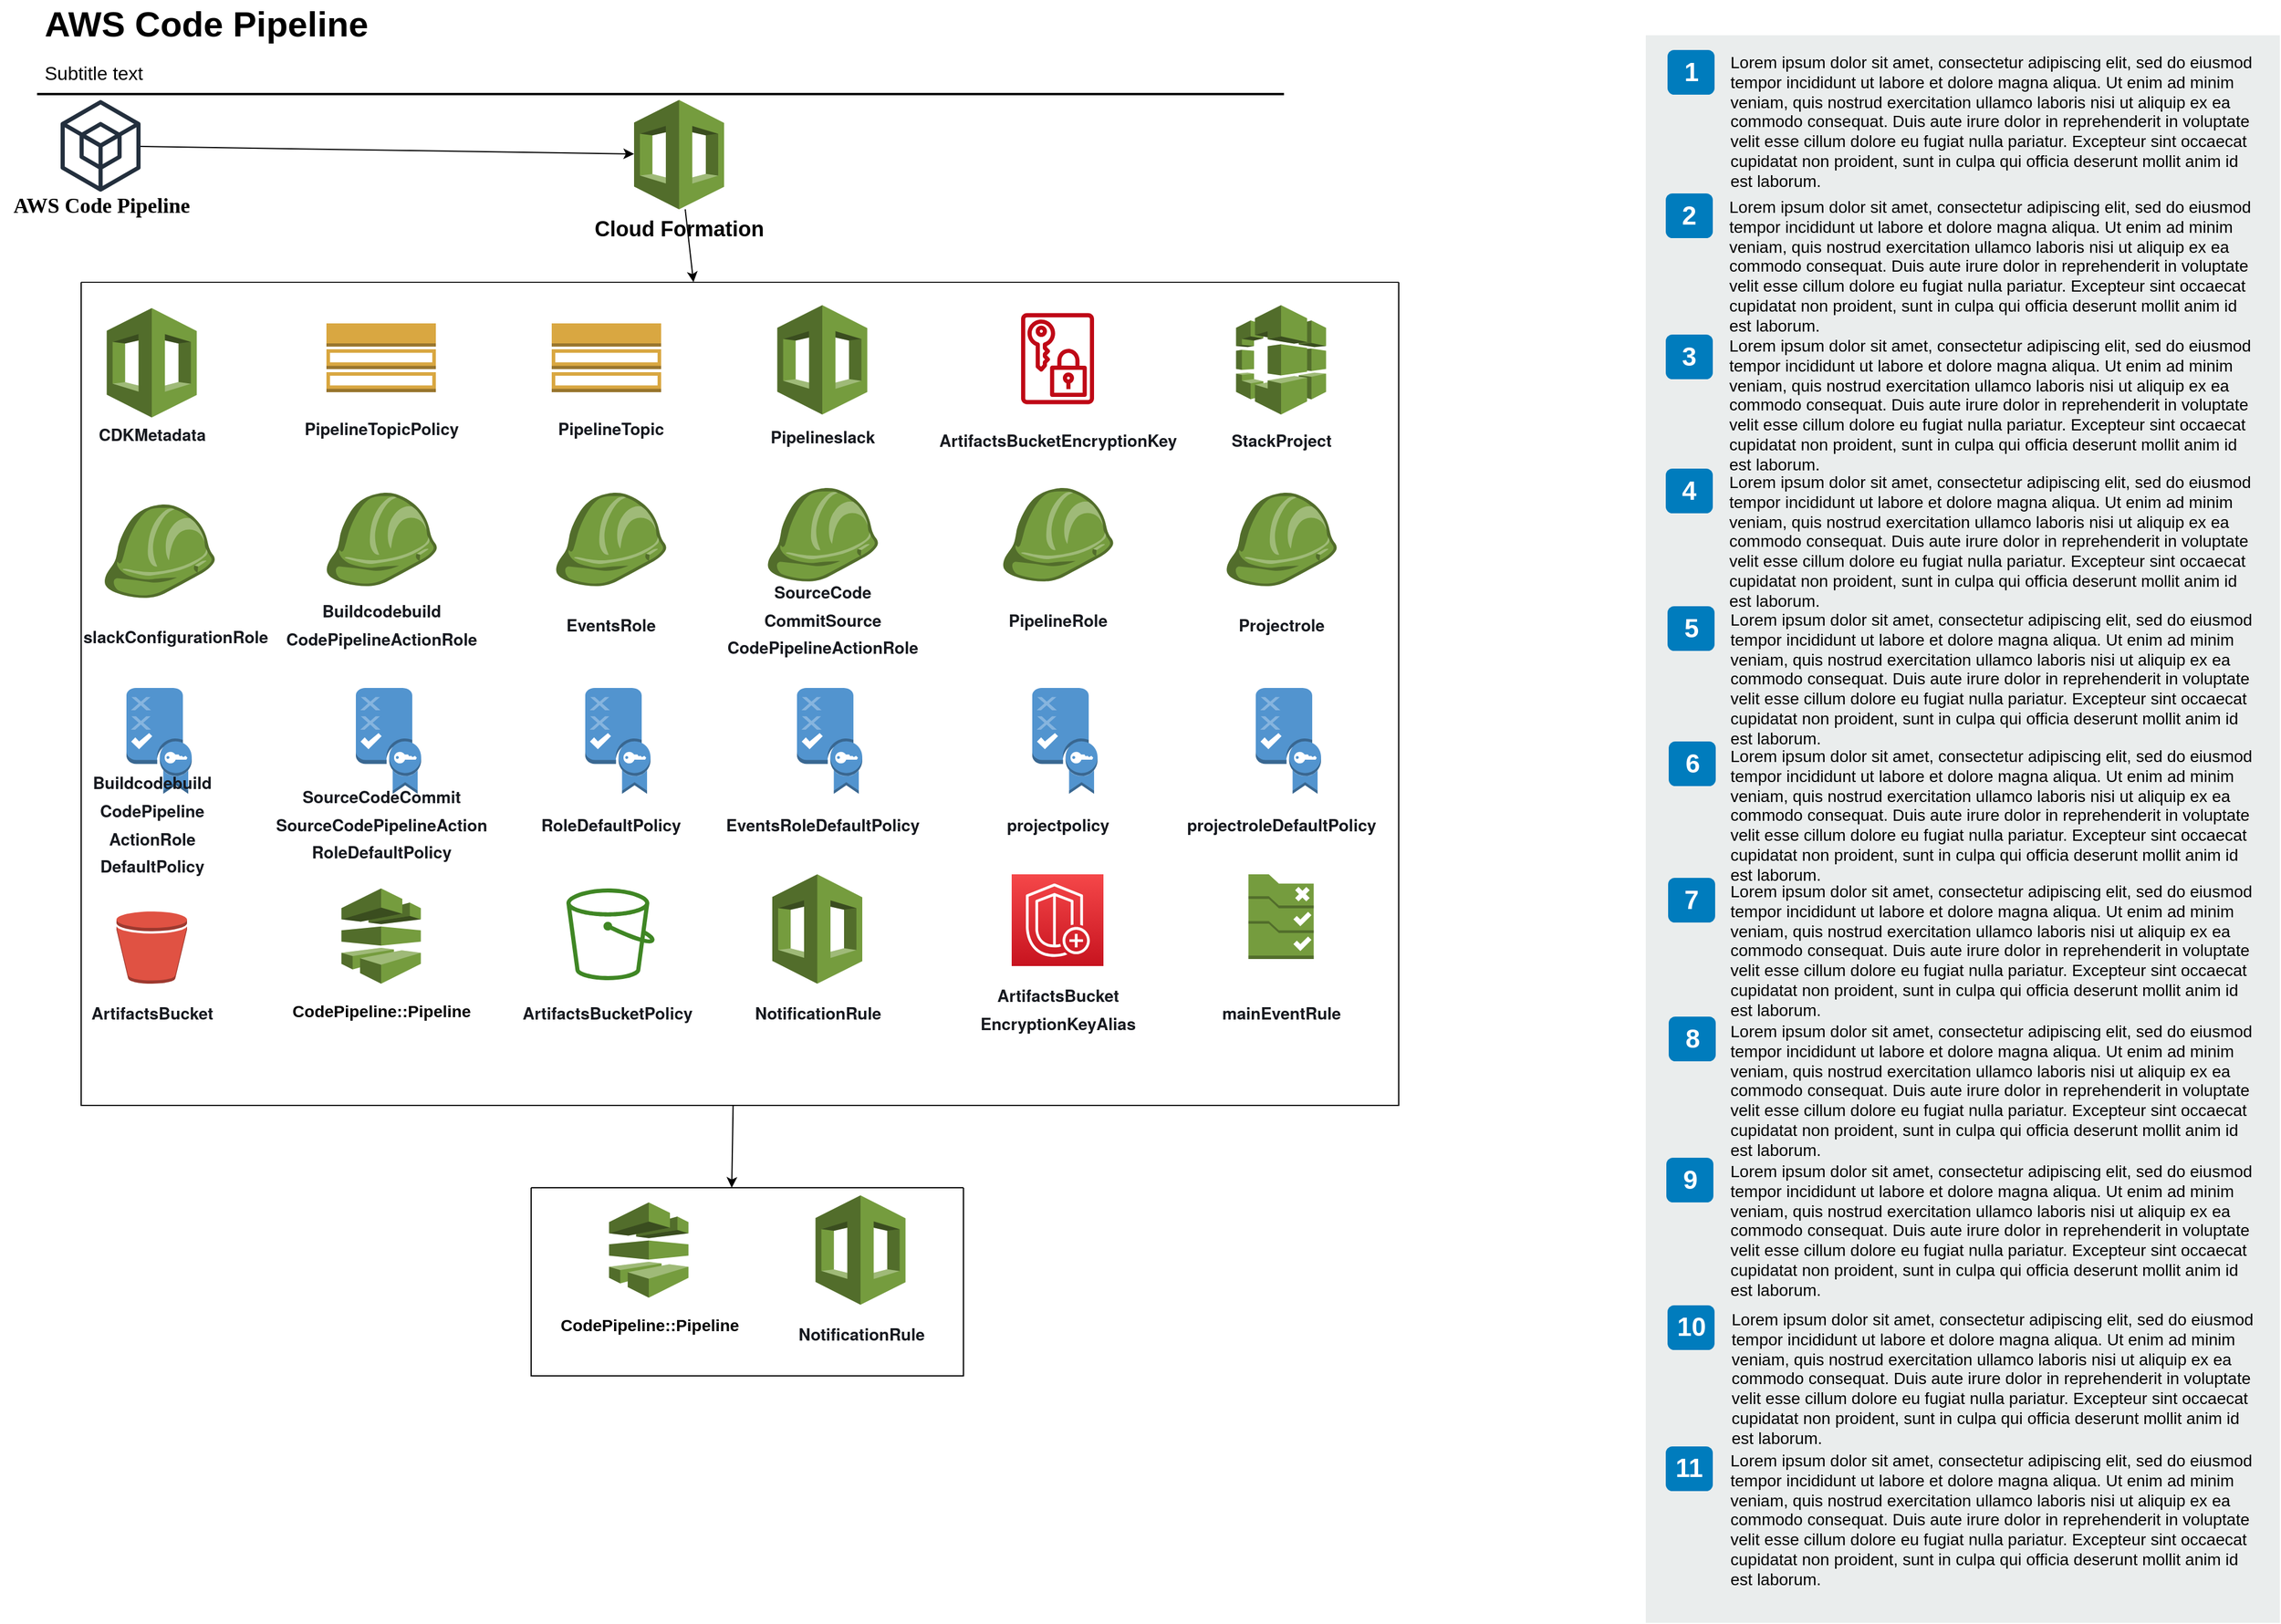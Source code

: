 <mxfile version="16.5.6" type="github">
  <diagram id="Ht1M8jgEwFfnCIfOTk4-" name="Page-1">
    <mxGraphModel dx="4060" dy="2014" grid="1" gridSize="10" guides="1" tooltips="1" connect="1" arrows="1" fold="1" page="1" pageScale="1" pageWidth="1169" pageHeight="827" math="0" shadow="0">
      <root>
        <mxCell id="0" />
        <mxCell id="1" parent="0" />
        <mxCell id="-QjtrjUzRDEMRZ5MF8oH-47" value="AWS Code Pipeline" style="text;html=1;resizable=0;points=[];autosize=1;align=left;verticalAlign=top;spacingTop=-4;fontSize=30;fontStyle=1" parent="1" vertex="1">
          <mxGeometry x="56.5" y="10" width="290" height="40" as="geometry" />
        </mxCell>
        <mxCell id="-QjtrjUzRDEMRZ5MF8oH-48" value="Subtitle text&lt;br style=&quot;font-size: 16px&quot;&gt;" style="text;html=1;resizable=0;points=[];autosize=1;align=left;verticalAlign=top;spacingTop=-4;fontSize=16" parent="1" vertex="1">
          <mxGeometry x="56.5" y="60" width="100" height="20" as="geometry" />
        </mxCell>
        <mxCell id="SCVMTBWpLvtzJIhz15lM-1" value="" style="line;strokeWidth=2;html=1;fontSize=14;" parent="1" vertex="1">
          <mxGeometry x="52.5" y="85" width="1060" height="10" as="geometry" />
        </mxCell>
        <mxCell id="k1J5Uft5zTIaOylSxwT3-1" value="" style="rounded=0;whiteSpace=wrap;html=1;fillColor=#EAEDED;fontSize=22;fontColor=#FFFFFF;strokeColor=none;labelBackgroundColor=none;" parent="1" vertex="1">
          <mxGeometry x="1420" y="40" width="539" height="1350" as="geometry" />
        </mxCell>
        <mxCell id="k1J5Uft5zTIaOylSxwT3-2" value="1" style="rounded=1;whiteSpace=wrap;html=1;fillColor=#007CBD;strokeColor=none;fontColor=#FFFFFF;fontStyle=1;fontSize=22;labelBackgroundColor=none;" parent="1" vertex="1">
          <mxGeometry x="1438.5" y="52.5" width="40" height="38" as="geometry" />
        </mxCell>
        <mxCell id="k1J5Uft5zTIaOylSxwT3-3" value="2" style="rounded=1;whiteSpace=wrap;html=1;fillColor=#007CBD;strokeColor=none;fontColor=#FFFFFF;fontStyle=1;fontSize=22;labelBackgroundColor=none;" parent="1" vertex="1">
          <mxGeometry x="1437" y="174.5" width="40" height="38" as="geometry" />
        </mxCell>
        <mxCell id="k1J5Uft5zTIaOylSxwT3-4" value="3" style="rounded=1;whiteSpace=wrap;html=1;fillColor=#007CBD;strokeColor=none;fontColor=#FFFFFF;fontStyle=1;fontSize=22;labelBackgroundColor=none;" parent="1" vertex="1">
          <mxGeometry x="1437" y="294.5" width="40" height="38" as="geometry" />
        </mxCell>
        <mxCell id="k1J5Uft5zTIaOylSxwT3-5" value="4" style="rounded=1;whiteSpace=wrap;html=1;fillColor=#007CBD;strokeColor=none;fontColor=#FFFFFF;fontStyle=1;fontSize=22;labelBackgroundColor=none;" parent="1" vertex="1">
          <mxGeometry x="1437" y="408.5" width="40" height="38" as="geometry" />
        </mxCell>
        <mxCell id="k1J5Uft5zTIaOylSxwT3-6" value="5" style="rounded=1;whiteSpace=wrap;html=1;fillColor=#007CBD;strokeColor=none;fontColor=#FFFFFF;fontStyle=1;fontSize=22;labelBackgroundColor=none;" parent="1" vertex="1">
          <mxGeometry x="1438.5" y="525.5" width="40" height="38" as="geometry" />
        </mxCell>
        <mxCell id="k1J5Uft5zTIaOylSxwT3-7" value="6" style="rounded=1;whiteSpace=wrap;html=1;fillColor=#007CBD;strokeColor=none;fontColor=#FFFFFF;fontStyle=1;fontSize=22;labelBackgroundColor=none;" parent="1" vertex="1">
          <mxGeometry x="1439.5" y="640.5" width="40" height="38" as="geometry" />
        </mxCell>
        <mxCell id="k1J5Uft5zTIaOylSxwT3-8" value="7" style="rounded=1;whiteSpace=wrap;html=1;fillColor=#007CBD;strokeColor=none;fontColor=#FFFFFF;fontStyle=1;fontSize=22;labelBackgroundColor=none;" parent="1" vertex="1">
          <mxGeometry x="1439" y="756.5" width="40" height="38" as="geometry" />
        </mxCell>
        <mxCell id="k1J5Uft5zTIaOylSxwT3-9" value="8" style="rounded=1;whiteSpace=wrap;html=1;fillColor=#007CBD;strokeColor=none;fontColor=#FFFFFF;fontStyle=1;fontSize=22;labelBackgroundColor=none;" parent="1" vertex="1">
          <mxGeometry x="1439.5" y="874.5" width="40" height="38" as="geometry" />
        </mxCell>
        <mxCell id="k1J5Uft5zTIaOylSxwT3-10" value="9" style="rounded=1;whiteSpace=wrap;html=1;fillColor=#007CBD;strokeColor=none;fontColor=#FFFFFF;fontStyle=1;fontSize=22;labelBackgroundColor=none;" parent="1" vertex="1">
          <mxGeometry x="1437.5" y="994.5" width="40" height="38" as="geometry" />
        </mxCell>
        <mxCell id="k1J5Uft5zTIaOylSxwT3-11" value="&lt;span&gt;Lorem ipsum dolor sit amet, consectetur adipiscing elit, sed do eiusmod tempor incididunt ut labore et dolore magna aliqua. Ut enim ad minim veniam, quis nostrud exercitation ullamco laboris nisi ut aliquip ex ea commodo consequat. Duis aute irure dolor in reprehenderit in voluptate velit esse cillum dolore eu fugiat nulla pariatur. Excepteur sint occaecat cupidatat non proident, sunt in culpa qui officia deserunt mollit anim id est laborum.&lt;/span&gt;&lt;br&gt;" style="text;html=1;align=left;verticalAlign=top;spacingTop=-4;fontSize=14;labelBackgroundColor=none;whiteSpace=wrap;" parent="1" vertex="1">
          <mxGeometry x="1490" y="52" width="449" height="118" as="geometry" />
        </mxCell>
        <mxCell id="k1J5Uft5zTIaOylSxwT3-12" value="&lt;span&gt;Lorem ipsum dolor sit amet, consectetur adipiscing elit, sed do eiusmod tempor incididunt ut labore et dolore magna aliqua. Ut enim ad minim veniam, quis nostrud exercitation ullamco laboris nisi ut aliquip ex ea commodo consequat. Duis aute irure dolor in reprehenderit in voluptate velit esse cillum dolore eu fugiat nulla pariatur. Excepteur sint occaecat cupidatat non proident, sunt in culpa qui officia deserunt mollit anim id est laborum.&lt;/span&gt;&lt;br&gt;" style="text;html=1;align=left;verticalAlign=top;spacingTop=-4;fontSize=14;labelBackgroundColor=none;whiteSpace=wrap;" parent="1" vertex="1">
          <mxGeometry x="1489" y="175" width="450" height="115" as="geometry" />
        </mxCell>
        <mxCell id="k1J5Uft5zTIaOylSxwT3-13" value="&lt;span&gt;Lorem ipsum dolor sit amet, consectetur adipiscing elit, sed do eiusmod tempor incididunt ut labore et dolore magna aliqua. Ut enim ad minim veniam, quis nostrud exercitation ullamco laboris nisi ut aliquip ex ea commodo consequat. Duis aute irure dolor in reprehenderit in voluptate velit esse cillum dolore eu fugiat nulla pariatur. Excepteur sint occaecat cupidatat non proident, sunt in culpa qui officia deserunt mollit anim id est laborum.&lt;/span&gt;&lt;br&gt;" style="text;html=1;align=left;verticalAlign=top;spacingTop=-4;fontSize=14;labelBackgroundColor=none;whiteSpace=wrap;" parent="1" vertex="1">
          <mxGeometry x="1489" y="293" width="450" height="117" as="geometry" />
        </mxCell>
        <mxCell id="k1J5Uft5zTIaOylSxwT3-14" value="&lt;span&gt;Lorem ipsum dolor sit amet, consectetur adipiscing elit, sed do eiusmod tempor incididunt ut labore et dolore magna aliqua. Ut enim ad minim veniam, quis nostrud exercitation ullamco laboris nisi ut aliquip ex ea commodo consequat. Duis aute irure dolor in reprehenderit in voluptate velit esse cillum dolore eu fugiat nulla pariatur. Excepteur sint occaecat cupidatat non proident, sunt in culpa qui officia deserunt mollit anim id est laborum.&lt;/span&gt;&lt;br&gt;" style="text;html=1;align=left;verticalAlign=top;spacingTop=-4;fontSize=14;labelBackgroundColor=none;whiteSpace=wrap;" parent="1" vertex="1">
          <mxGeometry x="1489" y="409" width="450" height="121" as="geometry" />
        </mxCell>
        <mxCell id="k1J5Uft5zTIaOylSxwT3-15" value="&lt;span&gt;Lorem ipsum dolor sit amet, consectetur adipiscing elit, sed do eiusmod tempor incididunt ut labore et dolore magna aliqua. Ut enim ad minim veniam, quis nostrud exercitation ullamco laboris nisi ut aliquip ex ea commodo consequat. Duis aute irure dolor in reprehenderit in voluptate velit esse cillum dolore eu fugiat nulla pariatur. Excepteur sint occaecat cupidatat non proident, sunt in culpa qui officia deserunt mollit anim id est laborum.&lt;/span&gt;&lt;br&gt;" style="text;html=1;align=left;verticalAlign=top;spacingTop=-4;fontSize=14;labelBackgroundColor=none;whiteSpace=wrap;" parent="1" vertex="1">
          <mxGeometry x="1490" y="526" width="449" height="114" as="geometry" />
        </mxCell>
        <mxCell id="k1J5Uft5zTIaOylSxwT3-16" value="&lt;span&gt;Lorem ipsum dolor sit amet, consectetur adipiscing elit, sed do eiusmod tempor incididunt ut labore et dolore magna aliqua. Ut enim ad minim veniam, quis nostrud exercitation ullamco laboris nisi ut aliquip ex ea commodo consequat. Duis aute irure dolor in reprehenderit in voluptate velit esse cillum dolore eu fugiat nulla pariatur. Excepteur sint occaecat cupidatat non proident, sunt in culpa qui officia deserunt mollit anim id est laborum.&lt;/span&gt;&lt;br&gt;" style="text;html=1;align=left;verticalAlign=top;spacingTop=-4;fontSize=14;labelBackgroundColor=none;whiteSpace=wrap;" parent="1" vertex="1">
          <mxGeometry x="1490" y="642" width="450" height="118" as="geometry" />
        </mxCell>
        <mxCell id="k1J5Uft5zTIaOylSxwT3-17" value="&lt;span&gt;Lorem ipsum dolor sit amet, consectetur adipiscing elit, sed do eiusmod tempor incididunt ut labore et dolore magna aliqua. Ut enim ad minim veniam, quis nostrud exercitation ullamco laboris nisi ut aliquip ex ea commodo consequat. Duis aute irure dolor in reprehenderit in voluptate velit esse cillum dolore eu fugiat nulla pariatur. Excepteur sint occaecat cupidatat non proident, sunt in culpa qui officia deserunt mollit anim id est laborum.&lt;/span&gt;&lt;br&gt;" style="text;html=1;align=left;verticalAlign=top;spacingTop=-4;fontSize=14;labelBackgroundColor=none;whiteSpace=wrap;" parent="1" vertex="1">
          <mxGeometry x="1490" y="757" width="449" height="113" as="geometry" />
        </mxCell>
        <mxCell id="k1J5Uft5zTIaOylSxwT3-18" value="&lt;span&gt;Lorem ipsum dolor sit amet, consectetur adipiscing elit, sed do eiusmod tempor incididunt ut labore et dolore magna aliqua. Ut enim ad minim veniam, quis nostrud exercitation ullamco laboris nisi ut aliquip ex ea commodo consequat. Duis aute irure dolor in reprehenderit in voluptate velit esse cillum dolore eu fugiat nulla pariatur. Excepteur sint occaecat cupidatat non proident, sunt in culpa qui officia deserunt mollit anim id est laborum.&lt;/span&gt;&lt;br&gt;" style="text;html=1;align=left;verticalAlign=top;spacingTop=-4;fontSize=14;labelBackgroundColor=none;whiteSpace=wrap;" parent="1" vertex="1">
          <mxGeometry x="1490" y="876" width="449" height="124" as="geometry" />
        </mxCell>
        <mxCell id="k1J5Uft5zTIaOylSxwT3-19" value="&lt;span&gt;Lorem ipsum dolor sit amet, consectetur adipiscing elit, sed do eiusmod tempor incididunt ut labore et dolore magna aliqua. Ut enim ad minim veniam, quis nostrud exercitation ullamco laboris nisi ut aliquip ex ea commodo consequat. Duis aute irure dolor in reprehenderit in voluptate velit esse cillum dolore eu fugiat nulla pariatur. Excepteur sint occaecat cupidatat non proident, sunt in culpa qui officia deserunt mollit anim id est laborum.&lt;/span&gt;&lt;br&gt;" style="text;html=1;align=left;verticalAlign=top;spacingTop=-4;fontSize=14;labelBackgroundColor=none;whiteSpace=wrap;" parent="1" vertex="1">
          <mxGeometry x="1490" y="995" width="449" height="115" as="geometry" />
        </mxCell>
        <mxCell id="k1J5Uft5zTIaOylSxwT3-22" value="10" style="rounded=1;whiteSpace=wrap;html=1;fillColor=#007CBD;strokeColor=none;fontColor=#FFFFFF;fontStyle=1;fontSize=22;labelBackgroundColor=none;" parent="1" vertex="1">
          <mxGeometry x="1438.5" y="1120" width="40" height="38" as="geometry" />
        </mxCell>
        <mxCell id="k1J5Uft5zTIaOylSxwT3-23" value="&lt;span&gt;Lorem ipsum dolor sit amet, consectetur adipiscing elit, sed do eiusmod tempor incididunt ut labore et dolore magna aliqua. Ut enim ad minim veniam, quis nostrud exercitation ullamco laboris nisi ut aliquip ex ea commodo consequat. Duis aute irure dolor in reprehenderit in voluptate velit esse cillum dolore eu fugiat nulla pariatur. Excepteur sint occaecat cupidatat non proident, sunt in culpa qui officia deserunt mollit anim id est laborum.&lt;/span&gt;&lt;br&gt;" style="text;html=1;align=left;verticalAlign=top;spacingTop=-4;fontSize=14;labelBackgroundColor=none;whiteSpace=wrap;" parent="1" vertex="1">
          <mxGeometry x="1491" y="1120.5" width="449" height="115" as="geometry" />
        </mxCell>
        <mxCell id="k1J5Uft5zTIaOylSxwT3-24" value="11" style="rounded=1;whiteSpace=wrap;html=1;fillColor=#007CBD;strokeColor=none;fontColor=#FFFFFF;fontStyle=1;fontSize=22;labelBackgroundColor=none;" parent="1" vertex="1">
          <mxGeometry x="1437" y="1240" width="40" height="38" as="geometry" />
        </mxCell>
        <mxCell id="k1J5Uft5zTIaOylSxwT3-25" value="&lt;span&gt;Lorem ipsum dolor sit amet, consectetur adipiscing elit, sed do eiusmod tempor incididunt ut labore et dolore magna aliqua. Ut enim ad minim veniam, quis nostrud exercitation ullamco laboris nisi ut aliquip ex ea commodo consequat. Duis aute irure dolor in reprehenderit in voluptate velit esse cillum dolore eu fugiat nulla pariatur. Excepteur sint occaecat cupidatat non proident, sunt in culpa qui officia deserunt mollit anim id est laborum.&lt;/span&gt;&lt;br&gt;" style="text;html=1;align=left;verticalAlign=top;spacingTop=-4;fontSize=14;labelBackgroundColor=none;whiteSpace=wrap;" parent="1" vertex="1">
          <mxGeometry x="1489.5" y="1240.5" width="449" height="115" as="geometry" />
        </mxCell>
        <mxCell id="XYdIHO70fzB0IHr7sK7h-2" value="" style="endArrow=classic;html=1;rounded=0;fontColor=#000000;startArrow=none;" parent="1" source="XYdIHO70fzB0IHr7sK7h-3" target="XYdIHO70fzB0IHr7sK7h-9" edge="1">
          <mxGeometry width="50" height="50" relative="1" as="geometry">
            <mxPoint x="106" y="204" as="sourcePoint" />
            <mxPoint x="598" y="102" as="targetPoint" />
          </mxGeometry>
        </mxCell>
        <mxCell id="XYdIHO70fzB0IHr7sK7h-9" value="" style="outlineConnect=0;dashed=0;verticalLabelPosition=bottom;verticalAlign=top;align=center;html=1;shape=mxgraph.aws3.cloudformation;fillColor=#759C3E;gradientColor=none;glass=1;sketch=0;fontColor=#000000;strokeColor=default;" parent="1" vertex="1">
          <mxGeometry x="560" y="95" width="76.5" height="93" as="geometry" />
        </mxCell>
        <mxCell id="XYdIHO70fzB0IHr7sK7h-10" value="&lt;font size=&quot;1&quot;&gt;&lt;b style=&quot;font-size: 18px&quot;&gt;Cloud Formation&lt;/b&gt;&lt;/font&gt;" style="text;html=1;align=center;verticalAlign=middle;resizable=0;points=[];autosize=1;strokeColor=none;fillColor=none;fontColor=#000000;" parent="1" vertex="1">
          <mxGeometry x="518.25" y="195" width="160" height="20" as="geometry" />
        </mxCell>
        <mxCell id="XYdIHO70fzB0IHr7sK7h-3" value="" style="sketch=0;outlineConnect=0;fontColor=#232F3E;gradientColor=none;fillColor=#232F3D;strokeColor=none;dashed=0;verticalLabelPosition=bottom;verticalAlign=top;align=center;html=1;fontSize=12;fontStyle=0;aspect=fixed;pointerEvents=1;shape=mxgraph.aws4.external_sdk;" parent="1" vertex="1">
          <mxGeometry x="72.5" y="95" width="68" height="78" as="geometry" />
        </mxCell>
        <mxCell id="XYdIHO70fzB0IHr7sK7h-12" value="&lt;span style=&quot;font-family: &amp;#34;noto_regular&amp;#34;&quot;&gt;&lt;b&gt;&lt;font style=&quot;font-size: 18px&quot;&gt;AWS Code Pipeline&lt;/font&gt;&lt;/b&gt;&lt;/span&gt;" style="text;html=1;align=center;verticalAlign=middle;resizable=0;points=[];autosize=1;strokeColor=none;fillColor=none;fontSize=14;fontColor=#000000;" parent="1" vertex="1">
          <mxGeometry x="21.5" y="175" width="170" height="20" as="geometry" />
        </mxCell>
        <mxCell id="XYdIHO70fzB0IHr7sK7h-13" value="" style="swimlane;startSize=0;glass=1;sketch=0;fontSize=18.667;fontColor=#000000;strokeColor=default;fillColor=none;" parent="1" vertex="1">
          <mxGeometry x="90" y="250" width="1120" height="700" as="geometry" />
        </mxCell>
        <mxCell id="XYdIHO70fzB0IHr7sK7h-17" value="" style="outlineConnect=0;dashed=0;verticalLabelPosition=bottom;verticalAlign=top;align=center;html=1;shape=mxgraph.aws3.cloudformation;fillColor=#759C3E;gradientColor=none;glass=1;sketch=0;fontColor=#000000;strokeColor=default;" parent="XYdIHO70fzB0IHr7sK7h-13" vertex="1">
          <mxGeometry x="21.75" y="22" width="76.5" height="93" as="geometry" />
        </mxCell>
        <mxCell id="XYdIHO70fzB0IHr7sK7h-18" value="&lt;font color=&quot;#16191f&quot; face=&quot;amazon ember, helvetica neue, roboto, arial, sans-serif&quot;&gt;&lt;span style=&quot;font-size: 14px&quot;&gt;&lt;b&gt;CDKMetadata&lt;/b&gt;&lt;/span&gt;&lt;/font&gt;" style="text;html=1;align=center;verticalAlign=middle;resizable=0;points=[];autosize=1;strokeColor=none;fillColor=none;fontSize=18;fontColor=#000000;" parent="XYdIHO70fzB0IHr7sK7h-13" vertex="1">
          <mxGeometry x="10" y="112.5" width="100" height="30" as="geometry" />
        </mxCell>
        <mxCell id="3VoD41Z7uCfdHy4NrUzW-1" value="" style="outlineConnect=0;dashed=0;verticalLabelPosition=bottom;verticalAlign=top;align=center;html=1;shape=mxgraph.aws3.topic_2;fillColor=#D9A741;gradientColor=none;" vertex="1" parent="XYdIHO70fzB0IHr7sK7h-13">
          <mxGeometry x="208.5" y="35" width="93" height="58.5" as="geometry" />
        </mxCell>
        <mxCell id="3VoD41Z7uCfdHy4NrUzW-3" value="&lt;font color=&quot;#16191f&quot; face=&quot;amazon ember, helvetica neue, roboto, arial, sans-serif&quot;&gt;&lt;span style=&quot;font-size: 14px&quot;&gt;&lt;b&gt;PipelineTopicPolicy&lt;/b&gt;&lt;/span&gt;&lt;/font&gt;" style="text;html=1;align=center;verticalAlign=middle;resizable=0;points=[];autosize=1;strokeColor=none;fillColor=none;fontSize=18;fontColor=#000000;" vertex="1" parent="XYdIHO70fzB0IHr7sK7h-13">
          <mxGeometry x="185" y="108.25" width="140" height="30" as="geometry" />
        </mxCell>
        <mxCell id="3VoD41Z7uCfdHy4NrUzW-4" value="" style="outlineConnect=0;dashed=0;verticalLabelPosition=bottom;verticalAlign=top;align=center;html=1;shape=mxgraph.aws3.topic_2;fillColor=#D9A741;gradientColor=none;" vertex="1" parent="XYdIHO70fzB0IHr7sK7h-13">
          <mxGeometry x="400" y="35" width="93" height="58.5" as="geometry" />
        </mxCell>
        <mxCell id="3VoD41Z7uCfdHy4NrUzW-5" value="&lt;font color=&quot;#16191f&quot; face=&quot;amazon ember, helvetica neue, roboto, arial, sans-serif&quot;&gt;&lt;span style=&quot;font-size: 14px&quot;&gt;&lt;b&gt;PipelineTopic&lt;/b&gt;&lt;/span&gt;&lt;/font&gt;" style="text;html=1;align=center;verticalAlign=middle;resizable=0;points=[];autosize=1;strokeColor=none;fillColor=none;fontSize=18;fontColor=#000000;" vertex="1" parent="XYdIHO70fzB0IHr7sK7h-13">
          <mxGeometry x="400" y="108.25" width="100" height="30" as="geometry" />
        </mxCell>
        <mxCell id="3VoD41Z7uCfdHy4NrUzW-7" value="" style="outlineConnect=0;dashed=0;verticalLabelPosition=bottom;verticalAlign=top;align=center;html=1;shape=mxgraph.aws3.cloudformation;fillColor=#759C3E;gradientColor=none;glass=1;sketch=0;fontColor=#000000;strokeColor=default;" vertex="1" parent="XYdIHO70fzB0IHr7sK7h-13">
          <mxGeometry x="591.75" y="19.5" width="76.5" height="93" as="geometry" />
        </mxCell>
        <mxCell id="3VoD41Z7uCfdHy4NrUzW-8" value="&lt;font color=&quot;#16191f&quot; face=&quot;amazon ember, helvetica neue, roboto, arial, sans-serif&quot;&gt;&lt;span style=&quot;font-size: 14px&quot;&gt;&lt;b&gt;Pipelineslack&lt;/b&gt;&lt;/span&gt;&lt;/font&gt;" style="text;html=1;align=center;verticalAlign=middle;resizable=0;points=[];autosize=1;strokeColor=none;fillColor=none;fontSize=18;fontColor=#000000;" vertex="1" parent="XYdIHO70fzB0IHr7sK7h-13">
          <mxGeometry x="580" y="115" width="100" height="30" as="geometry" />
        </mxCell>
        <mxCell id="3VoD41Z7uCfdHy4NrUzW-9" value="" style="sketch=0;outlineConnect=0;fontColor=#232F3E;gradientColor=none;fillColor=#BF0816;strokeColor=none;dashed=0;verticalLabelPosition=bottom;verticalAlign=top;align=center;html=1;fontSize=12;fontStyle=0;aspect=fixed;pointerEvents=1;shape=mxgraph.aws4.data_encryption_key;" vertex="1" parent="XYdIHO70fzB0IHr7sK7h-13">
          <mxGeometry x="799" y="26" width="62" height="78" as="geometry" />
        </mxCell>
        <mxCell id="3VoD41Z7uCfdHy4NrUzW-10" value="&lt;font color=&quot;#16191f&quot; face=&quot;amazon ember, helvetica neue, roboto, arial, sans-serif&quot;&gt;&lt;span style=&quot;font-size: 14px&quot;&gt;&lt;b&gt;ArtifactsBucketEncryptionKey&lt;/b&gt;&lt;/span&gt;&lt;/font&gt;" style="text;html=1;align=center;verticalAlign=middle;resizable=0;points=[];autosize=1;strokeColor=none;fillColor=none;fontSize=18;fontColor=#000000;" vertex="1" parent="XYdIHO70fzB0IHr7sK7h-13">
          <mxGeometry x="730" y="117.5" width="200" height="30" as="geometry" />
        </mxCell>
        <mxCell id="3VoD41Z7uCfdHy4NrUzW-12" value="" style="outlineConnect=0;dashed=0;verticalLabelPosition=bottom;verticalAlign=top;align=center;html=1;shape=mxgraph.aws3.codebuild;fillColor=#759C3E;gradientColor=none;" vertex="1" parent="XYdIHO70fzB0IHr7sK7h-13">
          <mxGeometry x="981.75" y="19.5" width="76.5" height="93" as="geometry" />
        </mxCell>
        <mxCell id="3VoD41Z7uCfdHy4NrUzW-13" value="&lt;font color=&quot;#16191f&quot; face=&quot;amazon ember, helvetica neue, roboto, arial, sans-serif&quot;&gt;&lt;span style=&quot;font-size: 14px&quot;&gt;&lt;b&gt;StackProject&lt;/b&gt;&lt;/span&gt;&lt;/font&gt;" style="text;html=1;align=center;verticalAlign=middle;resizable=0;points=[];autosize=1;strokeColor=none;fillColor=none;fontSize=18;fontColor=#000000;" vertex="1" parent="XYdIHO70fzB0IHr7sK7h-13">
          <mxGeometry x="970" y="117.5" width="100" height="30" as="geometry" />
        </mxCell>
        <mxCell id="3VoD41Z7uCfdHy4NrUzW-14" value="" style="outlineConnect=0;dashed=0;verticalLabelPosition=bottom;verticalAlign=top;align=center;html=1;shape=mxgraph.aws3.role;fillColor=#759C3E;gradientColor=none;" vertex="1" parent="XYdIHO70fzB0IHr7sK7h-13">
          <mxGeometry x="19" y="189" width="94.5" height="79.5" as="geometry" />
        </mxCell>
        <mxCell id="3VoD41Z7uCfdHy4NrUzW-15" value="&lt;font color=&quot;#16191f&quot; face=&quot;amazon ember, helvetica neue, roboto, arial, sans-serif&quot;&gt;&lt;span style=&quot;font-size: 14px&quot;&gt;&lt;b&gt;slackConfigurationRole&lt;/b&gt;&lt;/span&gt;&lt;/font&gt;" style="text;html=1;align=center;verticalAlign=middle;resizable=0;points=[];autosize=1;strokeColor=none;fillColor=none;fontSize=18;fontColor=#000000;" vertex="1" parent="XYdIHO70fzB0IHr7sK7h-13">
          <mxGeometry y="285" width="160" height="30" as="geometry" />
        </mxCell>
        <mxCell id="3VoD41Z7uCfdHy4NrUzW-16" value="" style="outlineConnect=0;dashed=0;verticalLabelPosition=bottom;verticalAlign=top;align=center;html=1;shape=mxgraph.aws3.role;fillColor=#759C3E;gradientColor=none;" vertex="1" parent="XYdIHO70fzB0IHr7sK7h-13">
          <mxGeometry x="207.75" y="179" width="94.5" height="79.5" as="geometry" />
        </mxCell>
        <mxCell id="3VoD41Z7uCfdHy4NrUzW-17" value="&lt;font color=&quot;#16191f&quot; face=&quot;amazon ember, helvetica neue, roboto, arial, sans-serif&quot;&gt;&lt;span style=&quot;font-size: 14px&quot;&gt;&lt;b&gt;Buildcodebuild&lt;br&gt;CodePipelineActionRole&lt;/b&gt;&lt;/span&gt;&lt;/font&gt;" style="text;html=1;align=center;verticalAlign=middle;resizable=0;points=[];autosize=1;strokeColor=none;fillColor=none;fontSize=18;fontColor=#000000;" vertex="1" parent="XYdIHO70fzB0IHr7sK7h-13">
          <mxGeometry x="170" y="265" width="170" height="50" as="geometry" />
        </mxCell>
        <mxCell id="3VoD41Z7uCfdHy4NrUzW-18" value="" style="outlineConnect=0;dashed=0;verticalLabelPosition=bottom;verticalAlign=top;align=center;html=1;shape=mxgraph.aws3.role;fillColor=#759C3E;gradientColor=none;" vertex="1" parent="XYdIHO70fzB0IHr7sK7h-13">
          <mxGeometry x="402.75" y="179" width="94.5" height="79.5" as="geometry" />
        </mxCell>
        <mxCell id="3VoD41Z7uCfdHy4NrUzW-19" value="&lt;font color=&quot;#16191f&quot; face=&quot;amazon ember, helvetica neue, roboto, arial, sans-serif&quot;&gt;&lt;span style=&quot;font-size: 14px&quot;&gt;&lt;b&gt;EventsRole&lt;/b&gt;&lt;/span&gt;&lt;/font&gt;" style="text;html=1;align=center;verticalAlign=middle;resizable=0;points=[];autosize=1;strokeColor=none;fillColor=none;fontSize=18;fontColor=#000000;" vertex="1" parent="XYdIHO70fzB0IHr7sK7h-13">
          <mxGeometry x="405" y="275" width="90" height="30" as="geometry" />
        </mxCell>
        <mxCell id="3VoD41Z7uCfdHy4NrUzW-20" value="" style="outlineConnect=0;dashed=0;verticalLabelPosition=bottom;verticalAlign=top;align=center;html=1;shape=mxgraph.aws3.role;fillColor=#759C3E;gradientColor=none;" vertex="1" parent="XYdIHO70fzB0IHr7sK7h-13">
          <mxGeometry x="582.75" y="175" width="94.5" height="79.5" as="geometry" />
        </mxCell>
        <mxCell id="3VoD41Z7uCfdHy4NrUzW-21" value="&lt;font color=&quot;#16191f&quot; face=&quot;amazon ember, helvetica neue, roboto, arial, sans-serif&quot;&gt;&lt;span style=&quot;font-size: 14px&quot;&gt;&lt;b&gt;SourceCode&lt;br&gt;CommitSource&lt;br&gt;CodePipelineActionRole&lt;/b&gt;&lt;/span&gt;&lt;/font&gt;" style="text;html=1;align=center;verticalAlign=middle;resizable=0;points=[];autosize=1;strokeColor=none;fillColor=none;fontSize=18;fontColor=#000000;" vertex="1" parent="XYdIHO70fzB0IHr7sK7h-13">
          <mxGeometry x="545" y="246" width="170" height="80" as="geometry" />
        </mxCell>
        <mxCell id="3VoD41Z7uCfdHy4NrUzW-22" value="" style="outlineConnect=0;dashed=0;verticalLabelPosition=bottom;verticalAlign=top;align=center;html=1;shape=mxgraph.aws3.role;fillColor=#759C3E;gradientColor=none;" vertex="1" parent="XYdIHO70fzB0IHr7sK7h-13">
          <mxGeometry x="782.75" y="175" width="94.5" height="79.5" as="geometry" />
        </mxCell>
        <mxCell id="3VoD41Z7uCfdHy4NrUzW-23" value="&lt;font color=&quot;#16191f&quot; face=&quot;amazon ember, helvetica neue, roboto, arial, sans-serif&quot;&gt;&lt;span style=&quot;font-size: 14px&quot;&gt;&lt;b&gt;PipelineRole&lt;/b&gt;&lt;/span&gt;&lt;/font&gt;" style="text;html=1;align=center;verticalAlign=middle;resizable=0;points=[];autosize=1;strokeColor=none;fillColor=none;fontSize=18;fontColor=#000000;" vertex="1" parent="XYdIHO70fzB0IHr7sK7h-13">
          <mxGeometry x="785" y="271" width="90" height="30" as="geometry" />
        </mxCell>
        <mxCell id="3VoD41Z7uCfdHy4NrUzW-24" value="" style="outlineConnect=0;dashed=0;verticalLabelPosition=bottom;verticalAlign=top;align=center;html=1;shape=mxgraph.aws3.role;fillColor=#759C3E;gradientColor=none;" vertex="1" parent="XYdIHO70fzB0IHr7sK7h-13">
          <mxGeometry x="972.75" y="179" width="94.5" height="79.5" as="geometry" />
        </mxCell>
        <mxCell id="3VoD41Z7uCfdHy4NrUzW-25" value="&lt;font color=&quot;#16191f&quot; face=&quot;amazon ember, helvetica neue, roboto, arial, sans-serif&quot;&gt;&lt;span style=&quot;font-size: 14px&quot;&gt;&lt;b&gt;Projectrole&lt;/b&gt;&lt;/span&gt;&lt;/font&gt;" style="text;html=1;align=center;verticalAlign=middle;resizable=0;points=[];autosize=1;strokeColor=none;fillColor=none;fontSize=18;fontColor=#000000;" vertex="1" parent="XYdIHO70fzB0IHr7sK7h-13">
          <mxGeometry x="980" y="275" width="80" height="30" as="geometry" />
        </mxCell>
        <mxCell id="3VoD41Z7uCfdHy4NrUzW-26" value="" style="outlineConnect=0;dashed=0;verticalLabelPosition=bottom;verticalAlign=top;align=center;html=1;shape=mxgraph.aws3.policy;fillColor=#5294CF;gradientColor=none;" vertex="1" parent="XYdIHO70fzB0IHr7sK7h-13">
          <mxGeometry x="38.5" y="345" width="55.5" height="90" as="geometry" />
        </mxCell>
        <mxCell id="3VoD41Z7uCfdHy4NrUzW-27" value="&lt;font color=&quot;#16191f&quot; face=&quot;amazon ember, helvetica neue, roboto, arial, sans-serif&quot;&gt;&lt;span style=&quot;font-size: 14px&quot;&gt;&lt;b&gt;Buildcodebuild&lt;br&gt;CodePipeline&lt;br&gt;ActionRole&lt;br&gt;DefaultPolicy&lt;/b&gt;&lt;/span&gt;&lt;/font&gt;" style="text;html=1;align=center;verticalAlign=middle;resizable=0;points=[];autosize=1;strokeColor=none;fillColor=none;fontSize=18;fontColor=#000000;" vertex="1" parent="XYdIHO70fzB0IHr7sK7h-13">
          <mxGeometry x="5" y="410" width="110" height="100" as="geometry" />
        </mxCell>
        <mxCell id="3VoD41Z7uCfdHy4NrUzW-28" value="" style="outlineConnect=0;dashed=0;verticalLabelPosition=bottom;verticalAlign=top;align=center;html=1;shape=mxgraph.aws3.policy;fillColor=#5294CF;gradientColor=none;" vertex="1" parent="XYdIHO70fzB0IHr7sK7h-13">
          <mxGeometry x="233.5" y="345" width="55.5" height="90" as="geometry" />
        </mxCell>
        <mxCell id="3VoD41Z7uCfdHy4NrUzW-29" value="&lt;font color=&quot;#16191f&quot; face=&quot;amazon ember, helvetica neue, roboto, arial, sans-serif&quot;&gt;&lt;span style=&quot;font-size: 14px&quot;&gt;&lt;b&gt;SourceCodeCommit&lt;br&gt;SourceCodePipelineAction&lt;br&gt;RoleDefaultPolicy&lt;/b&gt;&lt;/span&gt;&lt;/font&gt;" style="text;html=1;align=center;verticalAlign=middle;resizable=0;points=[];autosize=1;strokeColor=none;fillColor=none;fontSize=18;fontColor=#000000;" vertex="1" parent="XYdIHO70fzB0IHr7sK7h-13">
          <mxGeometry x="165" y="425" width="180" height="70" as="geometry" />
        </mxCell>
        <mxCell id="3VoD41Z7uCfdHy4NrUzW-30" value="" style="outlineConnect=0;dashed=0;verticalLabelPosition=bottom;verticalAlign=top;align=center;html=1;shape=mxgraph.aws3.policy;fillColor=#5294CF;gradientColor=none;" vertex="1" parent="XYdIHO70fzB0IHr7sK7h-13">
          <mxGeometry x="428.5" y="345" width="55.5" height="90" as="geometry" />
        </mxCell>
        <mxCell id="3VoD41Z7uCfdHy4NrUzW-31" value="&lt;font color=&quot;#16191f&quot; face=&quot;amazon ember, helvetica neue, roboto, arial, sans-serif&quot;&gt;&lt;span style=&quot;font-size: 14px&quot;&gt;&lt;b&gt;RoleDefaultPolicy&lt;/b&gt;&lt;/span&gt;&lt;/font&gt;" style="text;html=1;align=center;verticalAlign=middle;resizable=0;points=[];autosize=1;strokeColor=none;fillColor=none;fontSize=18;fontColor=#000000;" vertex="1" parent="XYdIHO70fzB0IHr7sK7h-13">
          <mxGeometry x="385" y="445" width="130" height="30" as="geometry" />
        </mxCell>
        <mxCell id="3VoD41Z7uCfdHy4NrUzW-32" value="" style="outlineConnect=0;dashed=0;verticalLabelPosition=bottom;verticalAlign=top;align=center;html=1;shape=mxgraph.aws3.policy;fillColor=#5294CF;gradientColor=none;" vertex="1" parent="XYdIHO70fzB0IHr7sK7h-13">
          <mxGeometry x="608.5" y="345" width="55.5" height="90" as="geometry" />
        </mxCell>
        <mxCell id="3VoD41Z7uCfdHy4NrUzW-33" value="&lt;font color=&quot;#16191f&quot; face=&quot;amazon ember, helvetica neue, roboto, arial, sans-serif&quot;&gt;&lt;span style=&quot;font-size: 14px&quot;&gt;&lt;b&gt;EventsRoleDefaultPolicy&lt;/b&gt;&lt;/span&gt;&lt;/font&gt;" style="text;html=1;align=center;verticalAlign=middle;resizable=0;points=[];autosize=1;strokeColor=none;fillColor=none;fontSize=18;fontColor=#000000;" vertex="1" parent="XYdIHO70fzB0IHr7sK7h-13">
          <mxGeometry x="545" y="445" width="170" height="30" as="geometry" />
        </mxCell>
        <mxCell id="3VoD41Z7uCfdHy4NrUzW-34" value="" style="outlineConnect=0;dashed=0;verticalLabelPosition=bottom;verticalAlign=top;align=center;html=1;shape=mxgraph.aws3.policy;fillColor=#5294CF;gradientColor=none;" vertex="1" parent="XYdIHO70fzB0IHr7sK7h-13">
          <mxGeometry x="808.5" y="345" width="55.5" height="90" as="geometry" />
        </mxCell>
        <mxCell id="3VoD41Z7uCfdHy4NrUzW-35" value="&lt;font color=&quot;#16191f&quot; face=&quot;amazon ember, helvetica neue, roboto, arial, sans-serif&quot;&gt;&lt;span style=&quot;font-size: 14px&quot;&gt;&lt;b&gt;projectpolicy&lt;/b&gt;&lt;/span&gt;&lt;/font&gt;" style="text;html=1;align=center;verticalAlign=middle;resizable=0;points=[];autosize=1;strokeColor=none;fillColor=none;fontSize=18;fontColor=#000000;" vertex="1" parent="XYdIHO70fzB0IHr7sK7h-13">
          <mxGeometry x="780" y="445" width="100" height="30" as="geometry" />
        </mxCell>
        <mxCell id="3VoD41Z7uCfdHy4NrUzW-36" value="" style="outlineConnect=0;dashed=0;verticalLabelPosition=bottom;verticalAlign=top;align=center;html=1;shape=mxgraph.aws3.policy;fillColor=#5294CF;gradientColor=none;" vertex="1" parent="XYdIHO70fzB0IHr7sK7h-13">
          <mxGeometry x="998.5" y="345" width="55.5" height="90" as="geometry" />
        </mxCell>
        <mxCell id="3VoD41Z7uCfdHy4NrUzW-37" value="&lt;font color=&quot;#16191f&quot; face=&quot;amazon ember, helvetica neue, roboto, arial, sans-serif&quot;&gt;&lt;span style=&quot;font-size: 14px&quot;&gt;&lt;b&gt;projectroleDefaultPolicy&lt;/b&gt;&lt;/span&gt;&lt;/font&gt;" style="text;html=1;align=center;verticalAlign=middle;resizable=0;points=[];autosize=1;strokeColor=none;fillColor=none;fontSize=18;fontColor=#000000;" vertex="1" parent="XYdIHO70fzB0IHr7sK7h-13">
          <mxGeometry x="935" y="445" width="170" height="30" as="geometry" />
        </mxCell>
        <mxCell id="3VoD41Z7uCfdHy4NrUzW-38" value="" style="outlineConnect=0;dashed=0;verticalLabelPosition=bottom;verticalAlign=top;align=center;html=1;shape=mxgraph.aws3.bucket;fillColor=#E05243;gradientColor=none;" vertex="1" parent="XYdIHO70fzB0IHr7sK7h-13">
          <mxGeometry x="30" y="535" width="60" height="61.5" as="geometry" />
        </mxCell>
        <mxCell id="3VoD41Z7uCfdHy4NrUzW-39" value="&lt;font color=&quot;#16191f&quot; face=&quot;amazon ember, helvetica neue, roboto, arial, sans-serif&quot;&gt;&lt;span style=&quot;font-size: 14px&quot;&gt;&lt;b&gt;ArtifactsBucket&lt;/b&gt;&lt;/span&gt;&lt;/font&gt;" style="text;html=1;align=center;verticalAlign=middle;resizable=0;points=[];autosize=1;strokeColor=none;fillColor=none;fontSize=18;fontColor=#000000;" vertex="1" parent="XYdIHO70fzB0IHr7sK7h-13">
          <mxGeometry x="5" y="605" width="110" height="30" as="geometry" />
        </mxCell>
        <mxCell id="XYdIHO70fzB0IHr7sK7h-4" value="" style="outlineConnect=0;dashed=0;verticalLabelPosition=bottom;verticalAlign=top;align=center;html=1;shape=mxgraph.aws3.codepipeline;fillColor=#759C3E;gradientColor=none;fontColor=#000000;" parent="XYdIHO70fzB0IHr7sK7h-13" vertex="1">
          <mxGeometry x="221.25" y="515.5" width="67.5" height="81" as="geometry" />
        </mxCell>
        <mxCell id="XYdIHO70fzB0IHr7sK7h-5" value="&lt;span style=&quot;font-size: 14px&quot;&gt;&lt;b&gt;CodePipeline::Pipeline&lt;/b&gt;&lt;/span&gt;" style="text;html=1;align=center;verticalAlign=middle;resizable=0;points=[];autosize=1;strokeColor=none;fillColor=none;fontColor=#000000;" parent="XYdIHO70fzB0IHr7sK7h-13" vertex="1">
          <mxGeometry x="170" y="610" width="170" height="20" as="geometry" />
        </mxCell>
        <mxCell id="3VoD41Z7uCfdHy4NrUzW-40" value="" style="sketch=0;outlineConnect=0;fontColor=#232F3E;gradientColor=none;fillColor=#3F8624;strokeColor=none;dashed=0;verticalLabelPosition=bottom;verticalAlign=top;align=center;html=1;fontSize=12;fontStyle=0;aspect=fixed;pointerEvents=1;shape=mxgraph.aws4.bucket;" vertex="1" parent="XYdIHO70fzB0IHr7sK7h-13">
          <mxGeometry x="412.5" y="515.5" width="75" height="78" as="geometry" />
        </mxCell>
        <mxCell id="3VoD41Z7uCfdHy4NrUzW-41" value="&lt;font color=&quot;#16191f&quot; face=&quot;amazon ember, helvetica neue, roboto, arial, sans-serif&quot;&gt;&lt;span style=&quot;font-size: 14px&quot;&gt;&lt;b&gt;ArtifactsBucketPolicy&lt;/b&gt;&lt;/span&gt;&lt;/font&gt;" style="text;html=1;align=center;verticalAlign=middle;resizable=0;points=[];autosize=1;strokeColor=none;fillColor=none;fontSize=18;fontColor=#000000;" vertex="1" parent="XYdIHO70fzB0IHr7sK7h-13">
          <mxGeometry x="371.5" y="605" width="150" height="30" as="geometry" />
        </mxCell>
        <mxCell id="3VoD41Z7uCfdHy4NrUzW-42" value="" style="outlineConnect=0;dashed=0;verticalLabelPosition=bottom;verticalAlign=top;align=center;html=1;shape=mxgraph.aws3.cloudformation;fillColor=#759C3E;gradientColor=none;glass=1;sketch=0;fontColor=#000000;strokeColor=default;" vertex="1" parent="XYdIHO70fzB0IHr7sK7h-13">
          <mxGeometry x="587.5" y="503.5" width="76.5" height="93" as="geometry" />
        </mxCell>
        <mxCell id="3VoD41Z7uCfdHy4NrUzW-43" value="&lt;font color=&quot;#16191f&quot; face=&quot;amazon ember, helvetica neue, roboto, arial, sans-serif&quot;&gt;&lt;span style=&quot;font-size: 14px&quot;&gt;&lt;b&gt;NotificationRule&lt;/b&gt;&lt;/span&gt;&lt;/font&gt;" style="text;html=1;align=center;verticalAlign=middle;resizable=0;points=[];autosize=1;strokeColor=none;fillColor=none;fontSize=18;fontColor=#000000;" vertex="1" parent="XYdIHO70fzB0IHr7sK7h-13">
          <mxGeometry x="565.75" y="605" width="120" height="30" as="geometry" />
        </mxCell>
        <mxCell id="3VoD41Z7uCfdHy4NrUzW-44" value="" style="sketch=0;points=[[0,0,0],[0.25,0,0],[0.5,0,0],[0.75,0,0],[1,0,0],[0,1,0],[0.25,1,0],[0.5,1,0],[0.75,1,0],[1,1,0],[0,0.25,0],[0,0.5,0],[0,0.75,0],[1,0.25,0],[1,0.5,0],[1,0.75,0]];outlineConnect=0;fontColor=#232F3E;gradientColor=#F54749;gradientDirection=north;fillColor=#C7131F;strokeColor=#ffffff;dashed=0;verticalLabelPosition=bottom;verticalAlign=top;align=center;html=1;fontSize=12;fontStyle=0;aspect=fixed;shape=mxgraph.aws4.resourceIcon;resIcon=mxgraph.aws4.shield;" vertex="1" parent="XYdIHO70fzB0IHr7sK7h-13">
          <mxGeometry x="791" y="503.5" width="78" height="78" as="geometry" />
        </mxCell>
        <mxCell id="3VoD41Z7uCfdHy4NrUzW-45" value="&lt;font color=&quot;#16191f&quot; face=&quot;amazon ember, helvetica neue, roboto, arial, sans-serif&quot;&gt;&lt;span style=&quot;font-size: 14px&quot;&gt;&lt;b&gt;ArtifactsBucket&lt;br&gt;EncryptionKeyAlias&lt;/b&gt;&lt;/span&gt;&lt;/font&gt;" style="text;html=1;align=center;verticalAlign=middle;resizable=0;points=[];autosize=1;strokeColor=none;fillColor=none;fontSize=18;fontColor=#000000;" vertex="1" parent="XYdIHO70fzB0IHr7sK7h-13">
          <mxGeometry x="760" y="592" width="140" height="50" as="geometry" />
        </mxCell>
        <mxCell id="3VoD41Z7uCfdHy4NrUzW-46" value="" style="outlineConnect=0;dashed=0;verticalLabelPosition=bottom;verticalAlign=top;align=center;html=1;shape=mxgraph.aws3.config_rule;fillColor=#759C3E;gradientColor=none;" vertex="1" parent="XYdIHO70fzB0IHr7sK7h-13">
          <mxGeometry x="992.25" y="503.5" width="55.5" height="72" as="geometry" />
        </mxCell>
        <mxCell id="3VoD41Z7uCfdHy4NrUzW-47" value="&lt;font color=&quot;#16191f&quot; face=&quot;amazon ember, helvetica neue, roboto, arial, sans-serif&quot;&gt;&lt;span style=&quot;font-size: 14px&quot;&gt;&lt;b&gt;mainEventRule&lt;/b&gt;&lt;/span&gt;&lt;/font&gt;" style="text;html=1;align=center;verticalAlign=middle;resizable=0;points=[];autosize=1;strokeColor=none;fillColor=none;fontSize=18;fontColor=#000000;" vertex="1" parent="XYdIHO70fzB0IHr7sK7h-13">
          <mxGeometry x="965" y="605" width="110" height="30" as="geometry" />
        </mxCell>
        <mxCell id="XYdIHO70fzB0IHr7sK7h-15" value="" style="endArrow=classic;html=1;rounded=0;fontSize=18;fontColor=#000000;" parent="1" source="XYdIHO70fzB0IHr7sK7h-9" target="XYdIHO70fzB0IHr7sK7h-13" edge="1">
          <mxGeometry width="50" height="50" relative="1" as="geometry">
            <mxPoint x="354.885" y="230" as="sourcePoint" />
            <mxPoint x="347.18" y="252.9" as="targetPoint" />
          </mxGeometry>
        </mxCell>
        <mxCell id="3VoD41Z7uCfdHy4NrUzW-49" value="" style="outlineConnect=0;dashed=0;verticalLabelPosition=bottom;verticalAlign=top;align=center;html=1;shape=mxgraph.aws3.codepipeline;fillColor=#759C3E;gradientColor=none;fontColor=#000000;" vertex="1" parent="1">
          <mxGeometry x="538.75" y="1032.5" width="67.5" height="81" as="geometry" />
        </mxCell>
        <mxCell id="3VoD41Z7uCfdHy4NrUzW-50" value="&lt;span style=&quot;font-size: 14px&quot;&gt;&lt;b&gt;CodePipeline::Pipeline&lt;/b&gt;&lt;/span&gt;" style="text;html=1;align=center;verticalAlign=middle;resizable=0;points=[];autosize=1;strokeColor=none;fillColor=none;fontColor=#000000;" vertex="1" parent="1">
          <mxGeometry x="487.5" y="1127" width="170" height="20" as="geometry" />
        </mxCell>
        <mxCell id="3VoD41Z7uCfdHy4NrUzW-53" value="" style="outlineConnect=0;dashed=0;verticalLabelPosition=bottom;verticalAlign=top;align=center;html=1;shape=mxgraph.aws3.cloudformation;fillColor=#759C3E;gradientColor=none;glass=1;sketch=0;fontColor=#000000;strokeColor=default;" vertex="1" parent="1">
          <mxGeometry x="714.25" y="1026.5" width="76.5" height="93" as="geometry" />
        </mxCell>
        <mxCell id="3VoD41Z7uCfdHy4NrUzW-54" value="&lt;font color=&quot;#16191f&quot; face=&quot;amazon ember, helvetica neue, roboto, arial, sans-serif&quot;&gt;&lt;span style=&quot;font-size: 14px&quot;&gt;&lt;b&gt;NotificationRule&lt;/b&gt;&lt;/span&gt;&lt;/font&gt;" style="text;html=1;align=center;verticalAlign=middle;resizable=0;points=[];autosize=1;strokeColor=none;fillColor=none;fontSize=18;fontColor=#000000;" vertex="1" parent="1">
          <mxGeometry x="692.5" y="1128" width="120" height="30" as="geometry" />
        </mxCell>
        <mxCell id="3VoD41Z7uCfdHy4NrUzW-55" value="" style="swimlane;startSize=0;" vertex="1" parent="1">
          <mxGeometry x="472.5" y="1020" width="367.5" height="160" as="geometry" />
        </mxCell>
        <mxCell id="3VoD41Z7uCfdHy4NrUzW-56" value="" style="endArrow=classic;html=1;rounded=0;entryX=0.464;entryY=0;entryDx=0;entryDy=0;entryPerimeter=0;" edge="1" parent="1" source="XYdIHO70fzB0IHr7sK7h-13" target="3VoD41Z7uCfdHy4NrUzW-55">
          <mxGeometry width="50" height="50" relative="1" as="geometry">
            <mxPoint x="550" y="1040" as="sourcePoint" />
            <mxPoint x="600" y="990" as="targetPoint" />
          </mxGeometry>
        </mxCell>
      </root>
    </mxGraphModel>
  </diagram>
</mxfile>

